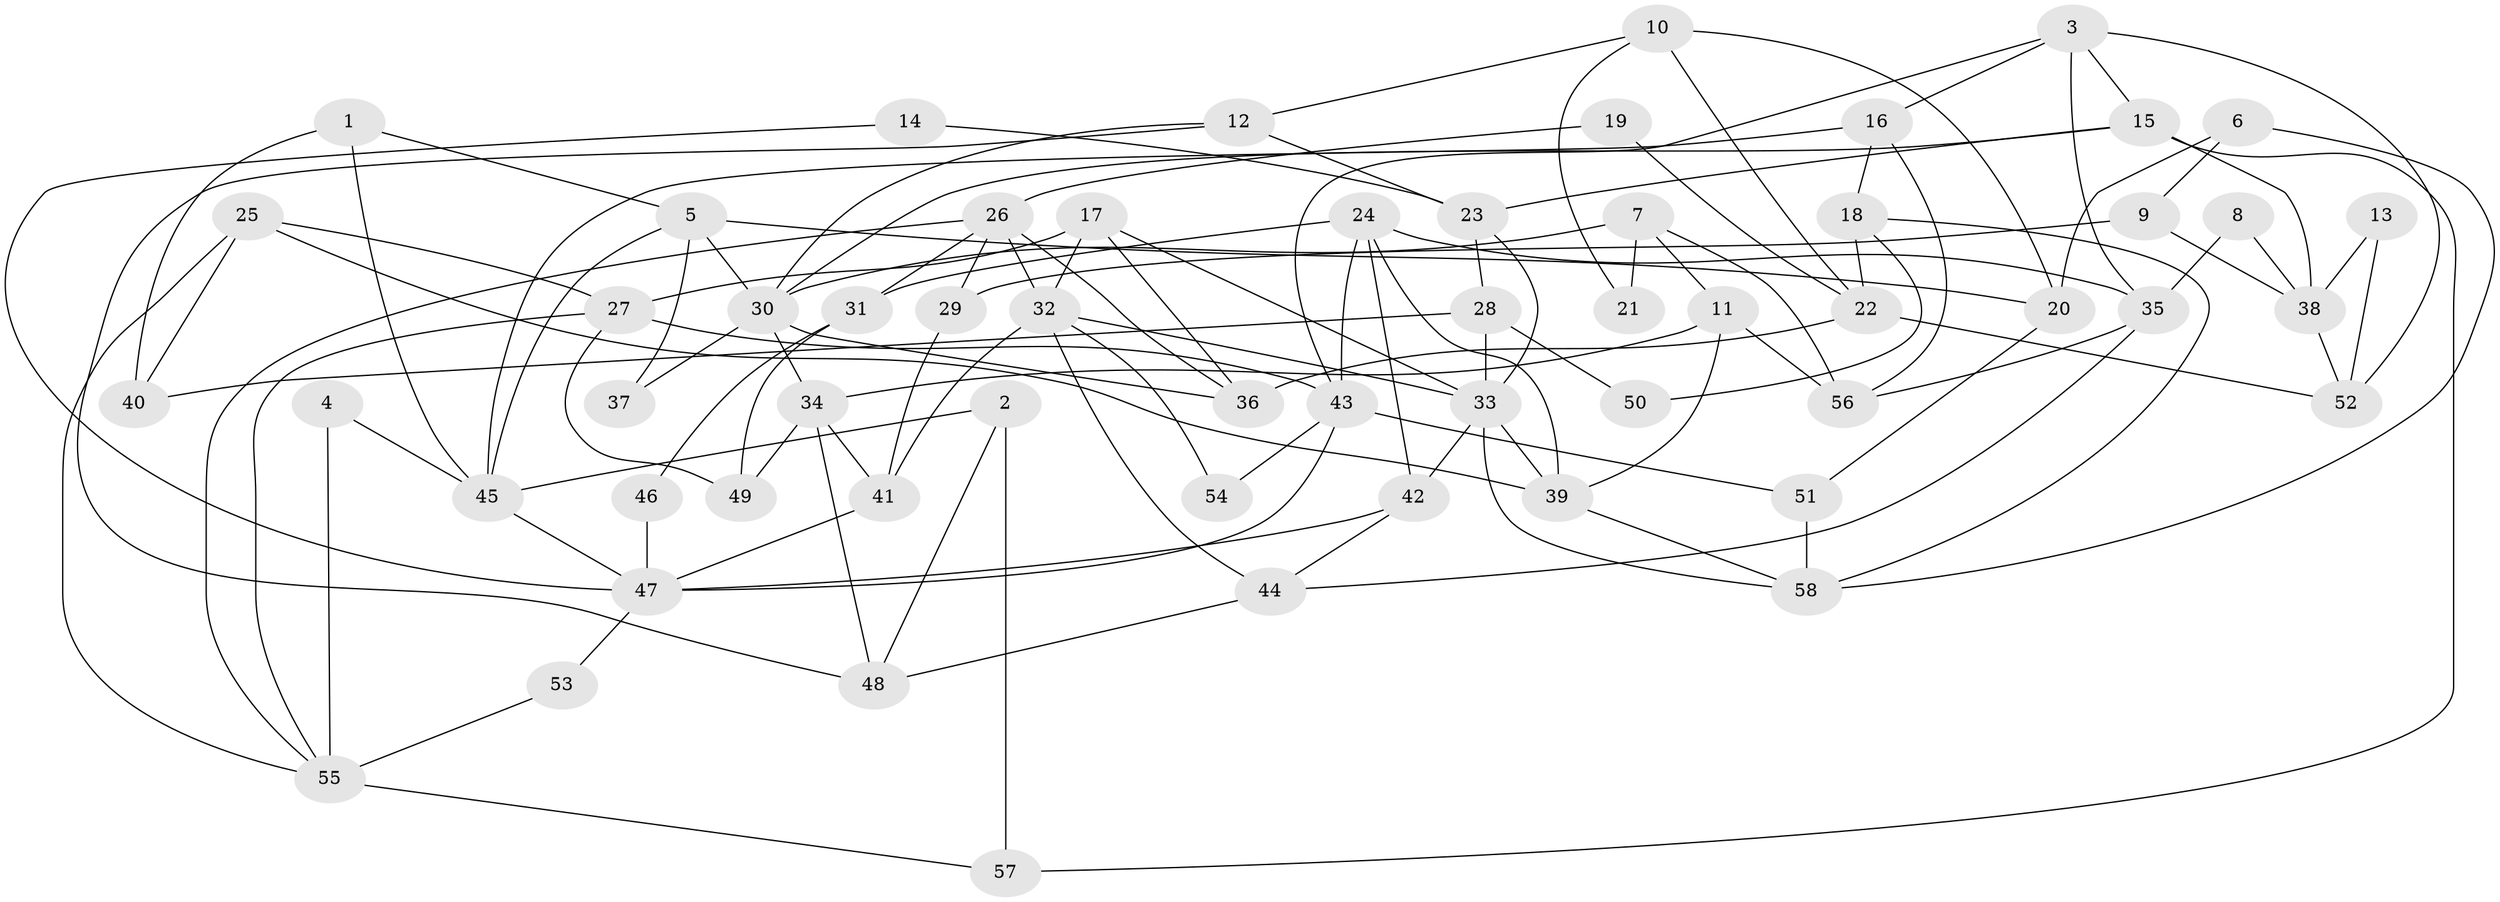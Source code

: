 // coarse degree distribution, {5: 0.27586206896551724, 8: 0.034482758620689655, 4: 0.06896551724137931, 2: 0.13793103448275862, 7: 0.13793103448275862, 6: 0.06896551724137931, 9: 0.10344827586206896, 3: 0.06896551724137931, 11: 0.06896551724137931, 1: 0.034482758620689655}
// Generated by graph-tools (version 1.1) at 2025/46/03/06/25 01:46:56]
// undirected, 58 vertices, 116 edges
graph export_dot {
graph [start="1"]
  node [color=gray90,style=filled];
  1;
  2;
  3;
  4;
  5;
  6;
  7;
  8;
  9;
  10;
  11;
  12;
  13;
  14;
  15;
  16;
  17;
  18;
  19;
  20;
  21;
  22;
  23;
  24;
  25;
  26;
  27;
  28;
  29;
  30;
  31;
  32;
  33;
  34;
  35;
  36;
  37;
  38;
  39;
  40;
  41;
  42;
  43;
  44;
  45;
  46;
  47;
  48;
  49;
  50;
  51;
  52;
  53;
  54;
  55;
  56;
  57;
  58;
  1 -- 40;
  1 -- 45;
  1 -- 5;
  2 -- 57;
  2 -- 45;
  2 -- 48;
  3 -- 43;
  3 -- 16;
  3 -- 15;
  3 -- 35;
  3 -- 52;
  4 -- 45;
  4 -- 55;
  5 -- 20;
  5 -- 30;
  5 -- 37;
  5 -- 45;
  6 -- 58;
  6 -- 20;
  6 -- 9;
  7 -- 30;
  7 -- 56;
  7 -- 11;
  7 -- 21;
  8 -- 38;
  8 -- 35;
  9 -- 38;
  9 -- 29;
  10 -- 22;
  10 -- 12;
  10 -- 20;
  10 -- 21;
  11 -- 34;
  11 -- 39;
  11 -- 56;
  12 -- 23;
  12 -- 48;
  12 -- 30;
  13 -- 38;
  13 -- 52;
  14 -- 47;
  14 -- 23;
  15 -- 30;
  15 -- 23;
  15 -- 38;
  15 -- 57;
  16 -- 56;
  16 -- 45;
  16 -- 18;
  17 -- 27;
  17 -- 36;
  17 -- 32;
  17 -- 33;
  18 -- 58;
  18 -- 22;
  18 -- 50;
  19 -- 26;
  19 -- 22;
  20 -- 51;
  22 -- 36;
  22 -- 52;
  23 -- 33;
  23 -- 28;
  24 -- 39;
  24 -- 42;
  24 -- 31;
  24 -- 35;
  24 -- 43;
  25 -- 27;
  25 -- 39;
  25 -- 40;
  25 -- 55;
  26 -- 32;
  26 -- 55;
  26 -- 29;
  26 -- 31;
  26 -- 36;
  27 -- 43;
  27 -- 49;
  27 -- 55;
  28 -- 33;
  28 -- 40;
  28 -- 50;
  29 -- 41;
  30 -- 34;
  30 -- 36;
  30 -- 37;
  31 -- 46;
  31 -- 49;
  32 -- 41;
  32 -- 33;
  32 -- 44;
  32 -- 54;
  33 -- 39;
  33 -- 42;
  33 -- 58;
  34 -- 48;
  34 -- 41;
  34 -- 49;
  35 -- 44;
  35 -- 56;
  38 -- 52;
  39 -- 58;
  41 -- 47;
  42 -- 44;
  42 -- 47;
  43 -- 47;
  43 -- 51;
  43 -- 54;
  44 -- 48;
  45 -- 47;
  46 -- 47;
  47 -- 53;
  51 -- 58;
  53 -- 55;
  55 -- 57;
}
